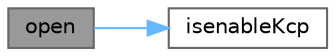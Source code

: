 digraph "open"
{
 // LATEX_PDF_SIZE
  bgcolor="transparent";
  edge [fontname=Helvetica,fontsize=10,labelfontname=Helvetica,labelfontsize=10];
  node [fontname=Helvetica,fontsize=10,shape=box,height=0.2,width=0.4];
  rankdir="LR";
  Node1 [id="Node000001",label="open",height=0.2,width=0.4,color="gray40", fillcolor="grey60", style="filled", fontcolor="black",tooltip="设置要打开的端口"];
  Node1 -> Node2 [id="edge1_Node000001_Node000002",color="steelblue1",style="solid",tooltip=" "];
  Node2 [id="Node000002",label="isenableKcp",height=0.2,width=0.4,color="grey40", fillcolor="white", style="filled",URL="$class_c_udp_server.html#aa0db946b19d9c7245a35737c2ee0a16e",tooltip="得到当前是否使用kcp"];
}
